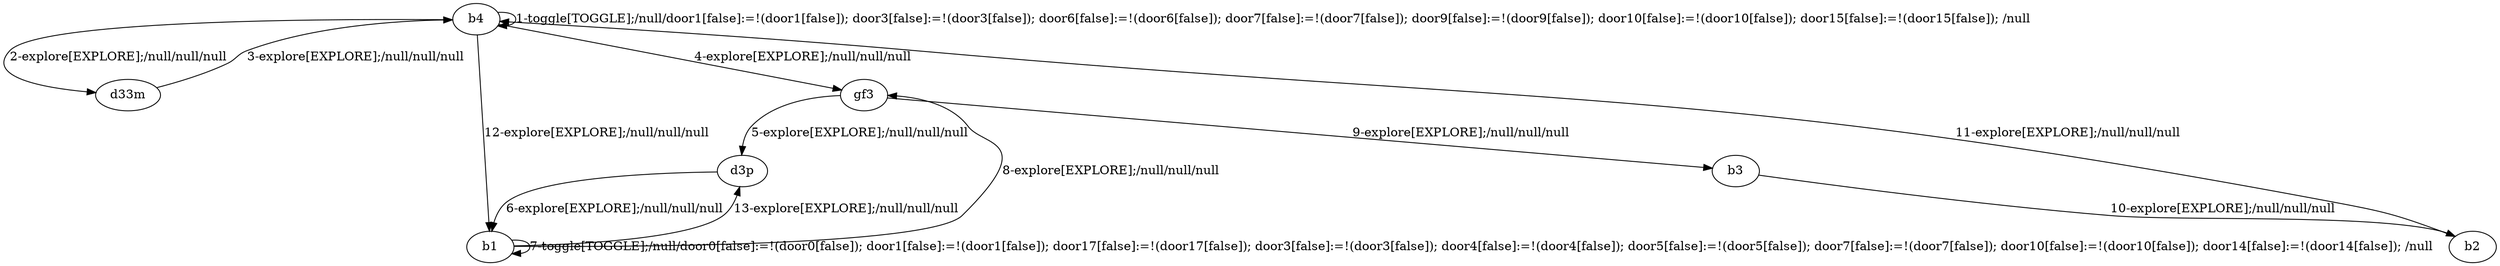# Total number of goals covered by this test: 1
# d3p --> b1

digraph g {
"b4" -> "b4" [label = "1-toggle[TOGGLE];/null/door1[false]:=!(door1[false]); door3[false]:=!(door3[false]); door6[false]:=!(door6[false]); door7[false]:=!(door7[false]); door9[false]:=!(door9[false]); door10[false]:=!(door10[false]); door15[false]:=!(door15[false]); /null"];
"b4" -> "d33m" [label = "2-explore[EXPLORE];/null/null/null"];
"d33m" -> "b4" [label = "3-explore[EXPLORE];/null/null/null"];
"b4" -> "gf3" [label = "4-explore[EXPLORE];/null/null/null"];
"gf3" -> "d3p" [label = "5-explore[EXPLORE];/null/null/null"];
"d3p" -> "b1" [label = "6-explore[EXPLORE];/null/null/null"];
"b1" -> "b1" [label = "7-toggle[TOGGLE];/null/door0[false]:=!(door0[false]); door1[false]:=!(door1[false]); door17[false]:=!(door17[false]); door3[false]:=!(door3[false]); door4[false]:=!(door4[false]); door5[false]:=!(door5[false]); door7[false]:=!(door7[false]); door10[false]:=!(door10[false]); door14[false]:=!(door14[false]); /null"];
"b1" -> "gf3" [label = "8-explore[EXPLORE];/null/null/null"];
"gf3" -> "b3" [label = "9-explore[EXPLORE];/null/null/null"];
"b3" -> "b2" [label = "10-explore[EXPLORE];/null/null/null"];
"b2" -> "b4" [label = "11-explore[EXPLORE];/null/null/null"];
"b4" -> "b1" [label = "12-explore[EXPLORE];/null/null/null"];
"b1" -> "d3p" [label = "13-explore[EXPLORE];/null/null/null"];
}